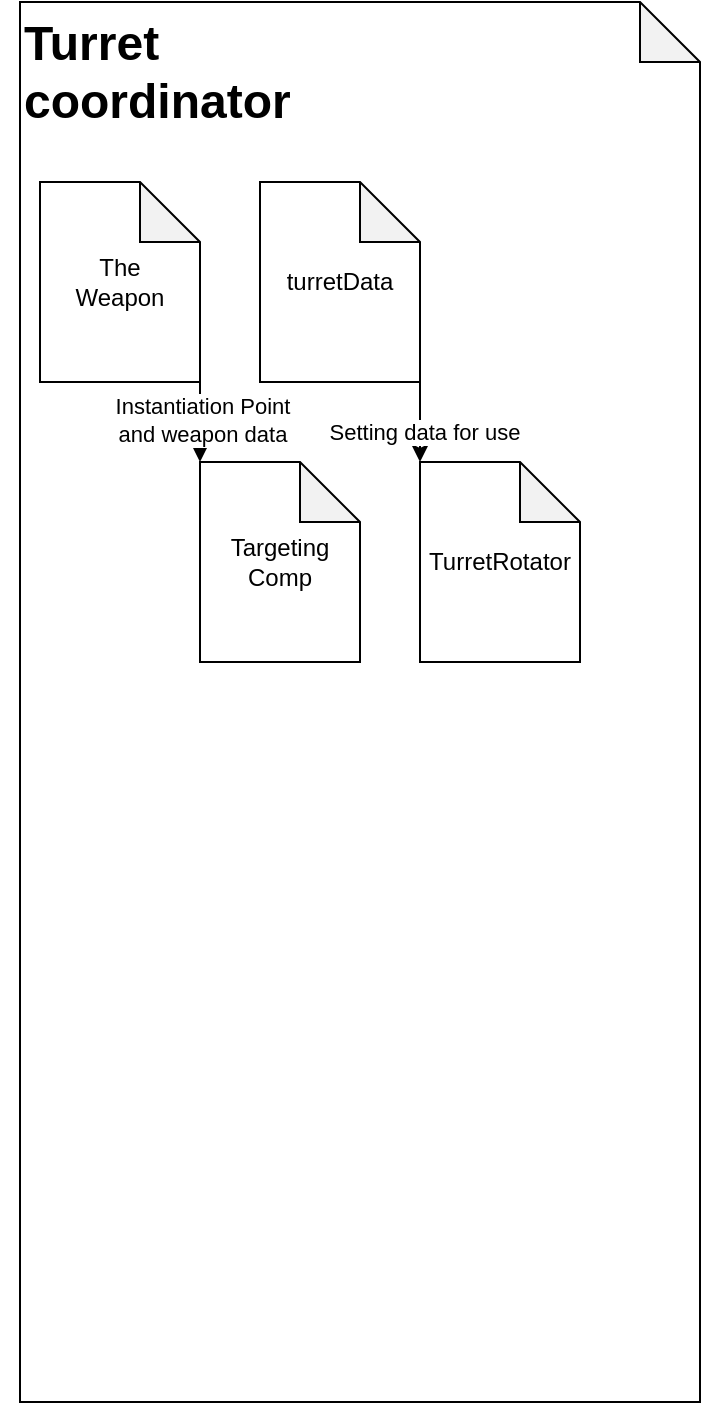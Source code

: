 <mxfile version="24.2.5" type="device">
  <diagram name="Page-1" id="8_J7piVF5y4eJpDfqvaG">
    <mxGraphModel dx="1728" dy="997" grid="1" gridSize="10" guides="1" tooltips="1" connect="1" arrows="1" fold="1" page="1" pageScale="1" pageWidth="850" pageHeight="1100" math="0" shadow="0">
      <root>
        <mxCell id="0" />
        <mxCell id="1" parent="0" />
        <mxCell id="sQud84w-PcEJbTQpwIR2-6" value="" style="group" vertex="1" connectable="0" parent="1">
          <mxGeometry x="280" y="140" width="340" height="700" as="geometry" />
        </mxCell>
        <mxCell id="sQud84w-PcEJbTQpwIR2-4" value="" style="shape=note;whiteSpace=wrap;html=1;backgroundOutline=1;darkOpacity=0.05;" vertex="1" parent="sQud84w-PcEJbTQpwIR2-6">
          <mxGeometry x="10" width="340" height="700" as="geometry" />
        </mxCell>
        <mxCell id="sQud84w-PcEJbTQpwIR2-5" value="&lt;h1 style=&quot;margin-top: 0px;&quot;&gt;Turret coordinator&lt;/h1&gt;" style="text;html=1;whiteSpace=wrap;overflow=hidden;rounded=0;" vertex="1" parent="sQud84w-PcEJbTQpwIR2-6">
          <mxGeometry x="10" width="170" height="204.88" as="geometry" />
        </mxCell>
        <mxCell id="sQud84w-PcEJbTQpwIR2-1" value="TurretRotator" style="shape=note;whiteSpace=wrap;html=1;backgroundOutline=1;darkOpacity=0.05;" vertex="1" parent="sQud84w-PcEJbTQpwIR2-6">
          <mxGeometry x="210" y="230" width="80" height="100" as="geometry" />
        </mxCell>
        <mxCell id="sQud84w-PcEJbTQpwIR2-3" value="Targeting&lt;div&gt;Comp&lt;/div&gt;" style="shape=note;whiteSpace=wrap;html=1;backgroundOutline=1;darkOpacity=0.05;" vertex="1" parent="sQud84w-PcEJbTQpwIR2-6">
          <mxGeometry x="100" y="230" width="80" height="100" as="geometry" />
        </mxCell>
        <mxCell id="sQud84w-PcEJbTQpwIR2-7" value="turretData" style="shape=note;whiteSpace=wrap;html=1;backgroundOutline=1;darkOpacity=0.05;" vertex="1" parent="sQud84w-PcEJbTQpwIR2-6">
          <mxGeometry x="130" y="90" width="80" height="100" as="geometry" />
        </mxCell>
        <mxCell id="sQud84w-PcEJbTQpwIR2-8" value="The&lt;div&gt;Weapon&lt;/div&gt;" style="shape=note;whiteSpace=wrap;html=1;backgroundOutline=1;darkOpacity=0.05;" vertex="1" parent="sQud84w-PcEJbTQpwIR2-6">
          <mxGeometry x="20" y="90" width="80" height="100" as="geometry" />
        </mxCell>
        <mxCell id="sQud84w-PcEJbTQpwIR2-9" style="edgeStyle=orthogonalEdgeStyle;rounded=0;orthogonalLoop=1;jettySize=auto;html=1;exitX=1;exitY=1;exitDx=0;exitDy=0;exitPerimeter=0;entryX=0;entryY=0;entryDx=0;entryDy=0;entryPerimeter=0;" edge="1" parent="sQud84w-PcEJbTQpwIR2-6" source="sQud84w-PcEJbTQpwIR2-7" target="sQud84w-PcEJbTQpwIR2-1">
          <mxGeometry relative="1" as="geometry" />
        </mxCell>
        <mxCell id="sQud84w-PcEJbTQpwIR2-12" value="Setting data for use" style="edgeLabel;html=1;align=center;verticalAlign=middle;resizable=0;points=[];" vertex="1" connectable="0" parent="sQud84w-PcEJbTQpwIR2-9">
          <mxGeometry x="0.218" y="2" relative="1" as="geometry">
            <mxPoint as="offset" />
          </mxGeometry>
        </mxCell>
        <mxCell id="sQud84w-PcEJbTQpwIR2-10" style="edgeStyle=orthogonalEdgeStyle;rounded=0;orthogonalLoop=1;jettySize=auto;html=1;exitX=1;exitY=1;exitDx=0;exitDy=0;exitPerimeter=0;entryX=0;entryY=0;entryDx=0;entryDy=0;entryPerimeter=0;" edge="1" parent="sQud84w-PcEJbTQpwIR2-6" source="sQud84w-PcEJbTQpwIR2-8" target="sQud84w-PcEJbTQpwIR2-3">
          <mxGeometry relative="1" as="geometry" />
        </mxCell>
        <mxCell id="sQud84w-PcEJbTQpwIR2-11" value="Instantiation Point&lt;div&gt;and weapon data&lt;/div&gt;" style="edgeLabel;html=1;align=center;verticalAlign=middle;resizable=0;points=[];" vertex="1" connectable="0" parent="sQud84w-PcEJbTQpwIR2-10">
          <mxGeometry x="-0.047" y="1" relative="1" as="geometry">
            <mxPoint as="offset" />
          </mxGeometry>
        </mxCell>
      </root>
    </mxGraphModel>
  </diagram>
</mxfile>
